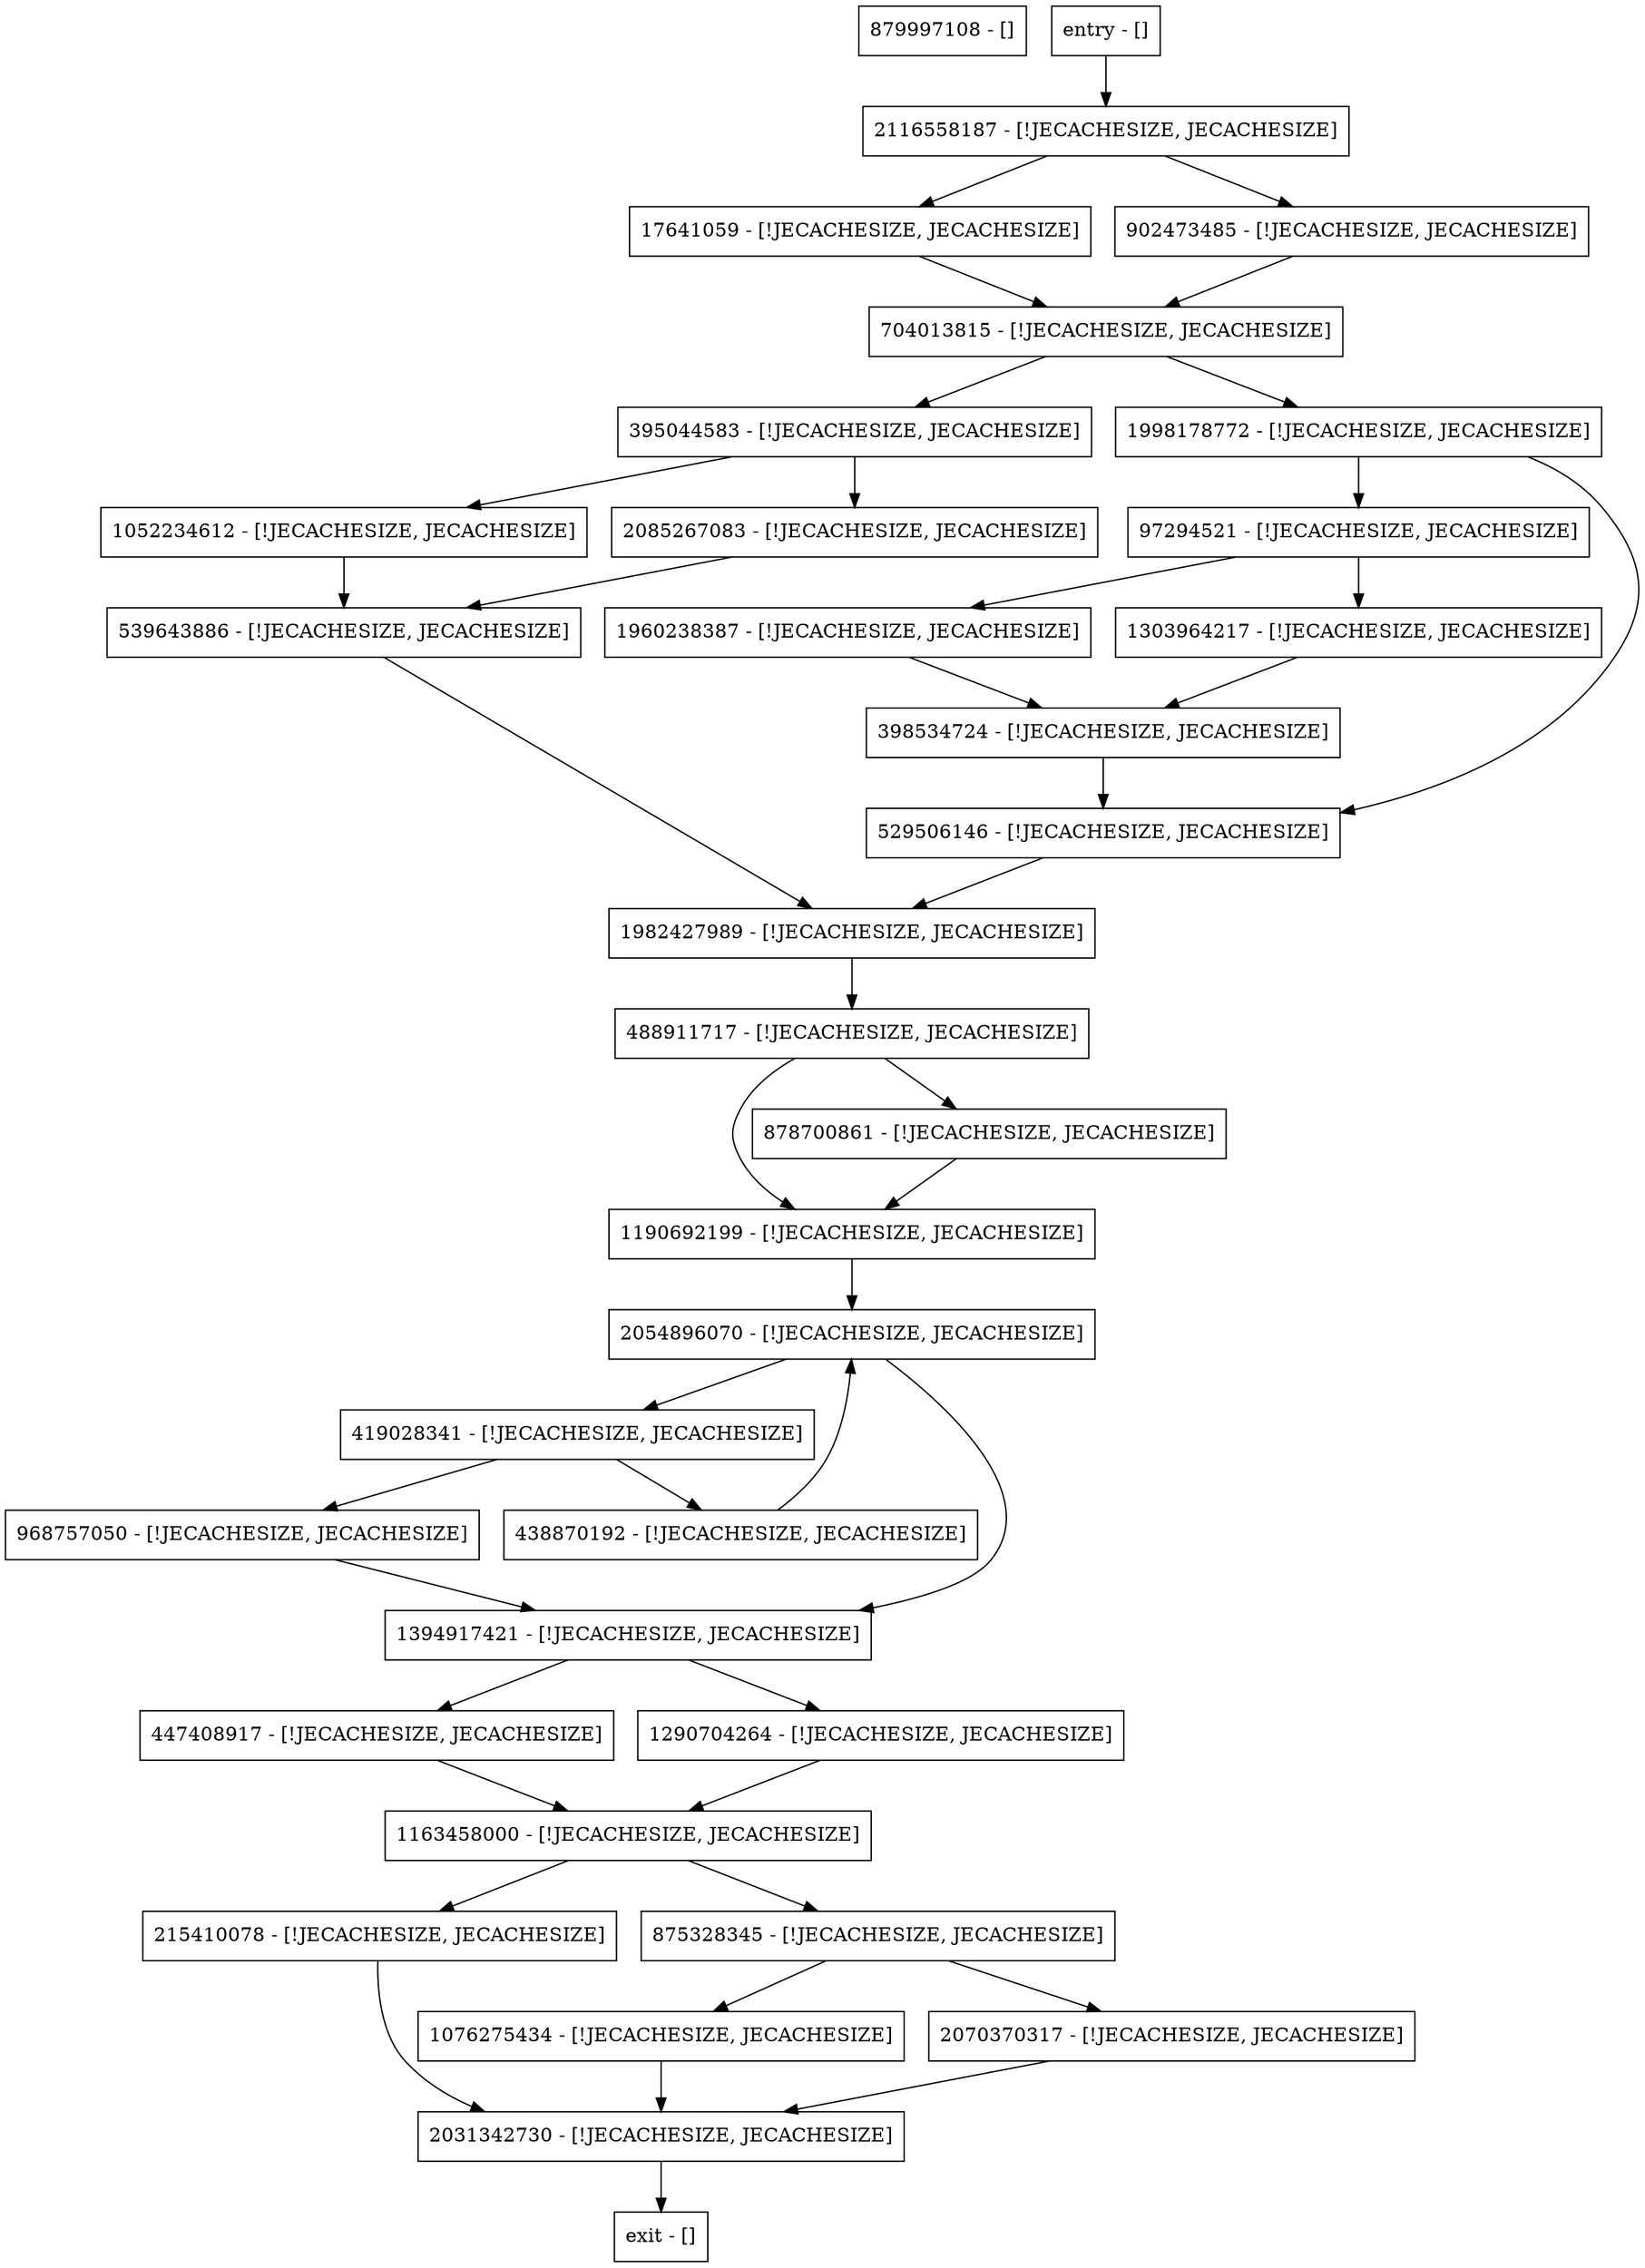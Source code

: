 digraph <clinit> {
node [shape=record];
879997108 [label="879997108 - []"];
395044583 [label="395044583 - [!JECACHESIZE, JECACHESIZE]"];
97294521 [label="97294521 - [!JECACHESIZE, JECACHESIZE]"];
529506146 [label="529506146 - [!JECACHESIZE, JECACHESIZE]"];
1076275434 [label="1076275434 - [!JECACHESIZE, JECACHESIZE]"];
2031342730 [label="2031342730 - [!JECACHESIZE, JECACHESIZE]"];
488911717 [label="488911717 - [!JECACHESIZE, JECACHESIZE]"];
1998178772 [label="1998178772 - [!JECACHESIZE, JECACHESIZE]"];
17641059 [label="17641059 - [!JECACHESIZE, JECACHESIZE]"];
398534724 [label="398534724 - [!JECACHESIZE, JECACHESIZE]"];
1190692199 [label="1190692199 - [!JECACHESIZE, JECACHESIZE]"];
447408917 [label="447408917 - [!JECACHESIZE, JECACHESIZE]"];
419028341 [label="419028341 - [!JECACHESIZE, JECACHESIZE]"];
1163458000 [label="1163458000 - [!JECACHESIZE, JECACHESIZE]"];
1052234612 [label="1052234612 - [!JECACHESIZE, JECACHESIZE]"];
215410078 [label="215410078 - [!JECACHESIZE, JECACHESIZE]"];
875328345 [label="875328345 - [!JECACHESIZE, JECACHESIZE]"];
1982427989 [label="1982427989 - [!JECACHESIZE, JECACHESIZE]"];
539643886 [label="539643886 - [!JECACHESIZE, JECACHESIZE]"];
1394917421 [label="1394917421 - [!JECACHESIZE, JECACHESIZE]"];
902473485 [label="902473485 - [!JECACHESIZE, JECACHESIZE]"];
1290704264 [label="1290704264 - [!JECACHESIZE, JECACHESIZE]"];
704013815 [label="704013815 - [!JECACHESIZE, JECACHESIZE]"];
2054896070 [label="2054896070 - [!JECACHESIZE, JECACHESIZE]"];
1960238387 [label="1960238387 - [!JECACHESIZE, JECACHESIZE]"];
2116558187 [label="2116558187 - [!JECACHESIZE, JECACHESIZE]"];
2085267083 [label="2085267083 - [!JECACHESIZE, JECACHESIZE]"];
entry [label="entry - []"];
exit [label="exit - []"];
968757050 [label="968757050 - [!JECACHESIZE, JECACHESIZE]"];
2070370317 [label="2070370317 - [!JECACHESIZE, JECACHESIZE]"];
1303964217 [label="1303964217 - [!JECACHESIZE, JECACHESIZE]"];
878700861 [label="878700861 - [!JECACHESIZE, JECACHESIZE]"];
438870192 [label="438870192 - [!JECACHESIZE, JECACHESIZE]"];
entry;
exit;
395044583 -> 1052234612;
395044583 -> 2085267083;
97294521 -> 1303964217;
97294521 -> 1960238387;
529506146 -> 1982427989;
1076275434 -> 2031342730;
2031342730 -> exit;
488911717 -> 878700861;
488911717 -> 1190692199;
1998178772 -> 97294521;
1998178772 -> 529506146;
17641059 -> 704013815;
398534724 -> 529506146;
1190692199 -> 2054896070;
447408917 -> 1163458000;
419028341 -> 968757050;
419028341 -> 438870192;
1163458000 -> 215410078;
1163458000 -> 875328345;
1052234612 -> 539643886;
215410078 -> 2031342730;
875328345 -> 1076275434;
875328345 -> 2070370317;
1982427989 -> 488911717;
539643886 -> 1982427989;
1394917421 -> 1290704264;
1394917421 -> 447408917;
902473485 -> 704013815;
1290704264 -> 1163458000;
704013815 -> 395044583;
704013815 -> 1998178772;
2054896070 -> 419028341;
2054896070 -> 1394917421;
1960238387 -> 398534724;
2116558187 -> 902473485;
2116558187 -> 17641059;
2085267083 -> 539643886;
entry -> 2116558187;
968757050 -> 1394917421;
2070370317 -> 2031342730;
1303964217 -> 398534724;
878700861 -> 1190692199;
438870192 -> 2054896070;
}
